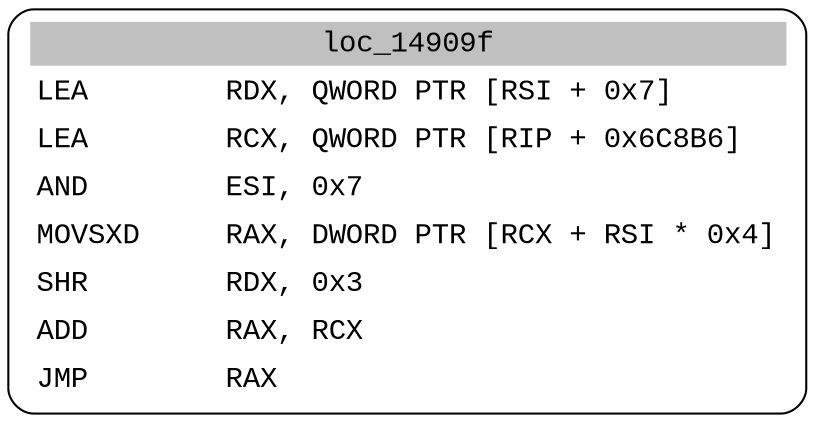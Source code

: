 digraph asm_graph {
1941 [
shape="Mrecord" fontname="Courier New"label =<<table border="0" cellborder="0" cellpadding="3"><tr><td align="center" colspan="2" bgcolor="grey">loc_14909f</td></tr><tr><td align="left">LEA        RDX, QWORD PTR [RSI + 0x7]</td></tr><tr><td align="left">LEA        RCX, QWORD PTR [RIP + 0x6C8B6]</td></tr><tr><td align="left">AND        ESI, 0x7</td></tr><tr><td align="left">MOVSXD     RAX, DWORD PTR [RCX + RSI * 0x4]</td></tr><tr><td align="left">SHR        RDX, 0x3</td></tr><tr><td align="left">ADD        RAX, RCX</td></tr><tr><td align="left">JMP        RAX</td></tr></table>> ];
}
